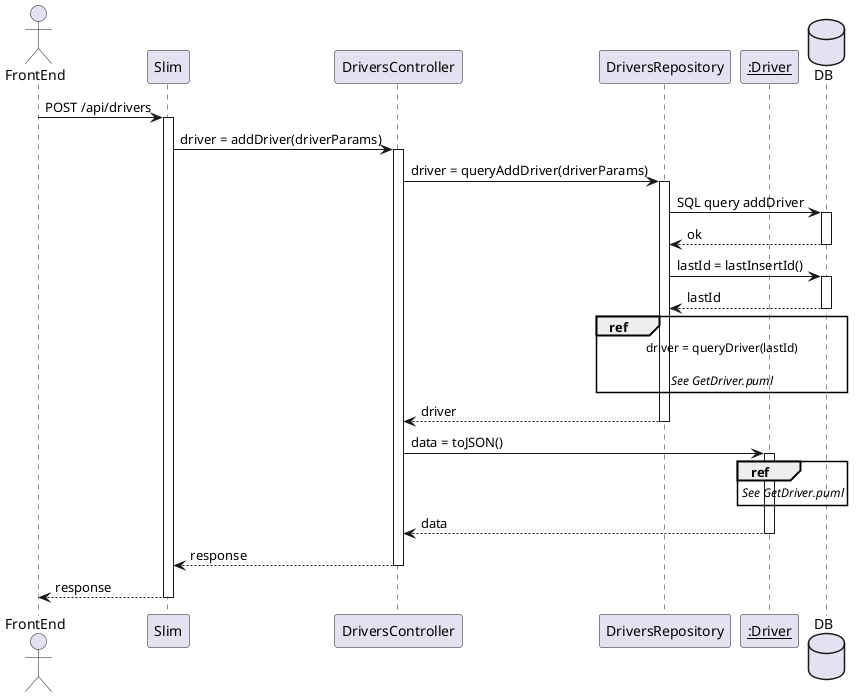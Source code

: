 http://www.plantuml.com/plantuml/uml/ZLDVJy8m47_lfxZmD19nxoGOHDHeZA3pVJdfcJIEjRQ5X6_lpLF7A5DUoBZx_VbTsvk6Y3vkrfN2LRGURhojutMjbUEoMHc7TOIYCkjEOUxDbdouOgotLKN-MFUPd0s6HNUTxg0inu8eom5W-8OhZH5VCH3CPqhzn83HnPSxZ66vA5uWHsToBVfDOhF5I9Al-M5ucesvme09eDRIpwIqH8_hC6obqicI2fka8-wRV6p8xox_TKfEAHLjd6OiNJmzY6exm9xGJ35er9FAlYjD7MolIuKXtccOo4SToFFVR7Ygaz0Ft9IdDx2CJIbdJRzxQ8B9H6ceL9uNH71BKHhdZXzgdYkgDR2kEZRBdo-W4ouv__wh5WcCo46ZlIyMZrboauUJdXY-Fp7RfNcFPMntn5DmjWwqpqi8iYdC-btsbDckrPJpSl1F

@startuml
actor FrontEnd
participant Slim
participant DriversController
participant DriversRepository
participant "__:Driver__" as Driver
database DB

FrontEnd -> Slim : POST /api/drivers
activate Slim
Slim -> DriversController : driver = addDriver(driverParams)
activate DriversController
DriversController -> DriversRepository : driver = queryAddDriver(driverParams)
activate DriversRepository
DriversRepository -> DB : SQL query addDriver
activate DB
DB --> DriversRepository : ok
deactivate DB
DriversRepository -> DB : lastId = lastInsertId()
activate DB
DB --> DriversRepository : lastId
deactivate DB

ref over DriversRepository, DB
driver = queryDriver(lastId)

//See GetDriver.puml//
end ref

DriversRepository --> DriversController : driver
deactivate DriversRepository

DriversController -> Driver : data = toJSON()
activate Driver
ref over Driver
//See GetDriver.puml//
end ref

Driver --> DriversController : data
deactivate Driver
DriversController --> Slim : response
deactivate DriversController
Slim --> FrontEnd : response
deactivate Slim
@enduml